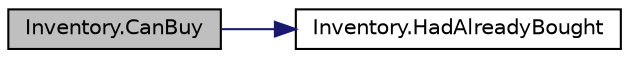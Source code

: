 digraph "Inventory.CanBuy"
{
 // INTERACTIVE_SVG=YES
 // LATEX_PDF_SIZE
  edge [fontname="Helvetica",fontsize="10",labelfontname="Helvetica",labelfontsize="10"];
  node [fontname="Helvetica",fontsize="10",shape=record];
  rankdir="LR";
  Node1 [label="Inventory.CanBuy",height=0.2,width=0.4,color="black", fillcolor="grey75", style="filled", fontcolor="black",tooltip=" "];
  Node1 -> Node2 [color="midnightblue",fontsize="10",style="solid",fontname="Helvetica"];
  Node2 [label="Inventory.HadAlreadyBought",height=0.2,width=0.4,color="black", fillcolor="white", style="filled",URL="$class_inventory.html#a78bab4c24d6da82bdef1a27f5c33934e",tooltip=" "];
}
